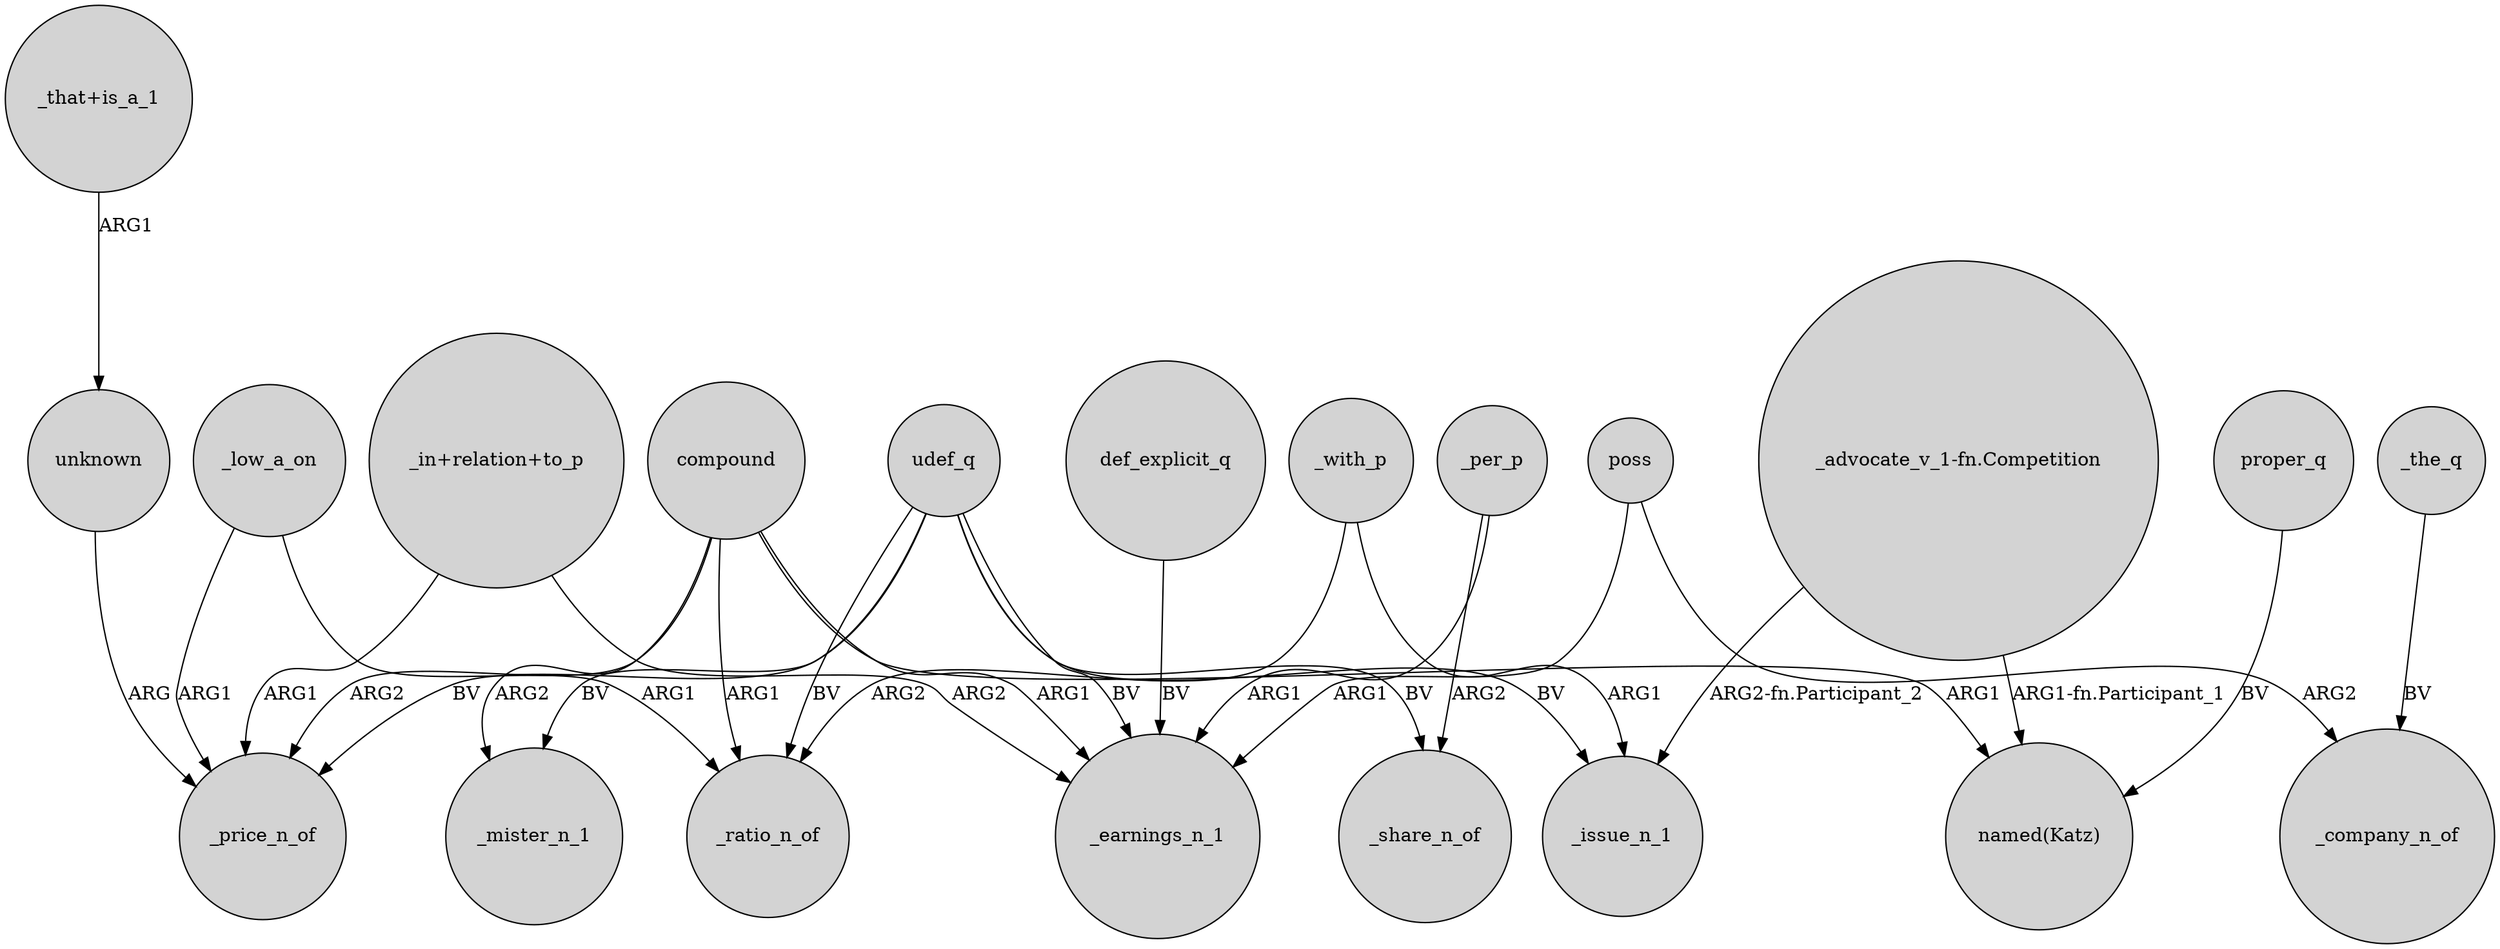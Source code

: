 digraph {
	node [shape=circle style=filled]
	compound -> _ratio_n_of [label=ARG1]
	udef_q -> _ratio_n_of [label=BV]
	compound -> _mister_n_1 [label=ARG2]
	"_in+relation+to_p" -> _earnings_n_1 [label=ARG2]
	"_advocate_v_1-fn.Competition" -> _issue_n_1 [label="ARG2-fn.Participant_2"]
	udef_q -> _price_n_of [label=BV]
	_with_p -> _ratio_n_of [label=ARG2]
	"_that+is_a_1" -> unknown [label=ARG1]
	udef_q -> _mister_n_1 [label=BV]
	_with_p -> _issue_n_1 [label=ARG1]
	poss -> _company_n_of [label=ARG2]
	compound -> _price_n_of [label=ARG2]
	udef_q -> _earnings_n_1 [label=BV]
	udef_q -> _share_n_of [label=BV]
	def_explicit_q -> _earnings_n_1 [label=BV]
	_per_p -> _share_n_of [label=ARG2]
	compound -> "named(Katz)" [label=ARG1]
	poss -> _earnings_n_1 [label=ARG1]
	_low_a_on -> _price_n_of [label=ARG1]
	_per_p -> _earnings_n_1 [label=ARG1]
	"_advocate_v_1-fn.Competition" -> "named(Katz)" [label="ARG1-fn.Participant_1"]
	"_in+relation+to_p" -> _price_n_of [label=ARG1]
	udef_q -> _issue_n_1 [label=BV]
	unknown -> _price_n_of [label=ARG]
	proper_q -> "named(Katz)" [label=BV]
	compound -> _earnings_n_1 [label=ARG1]
	_low_a_on -> _ratio_n_of [label=ARG1]
	_the_q -> _company_n_of [label=BV]
}
